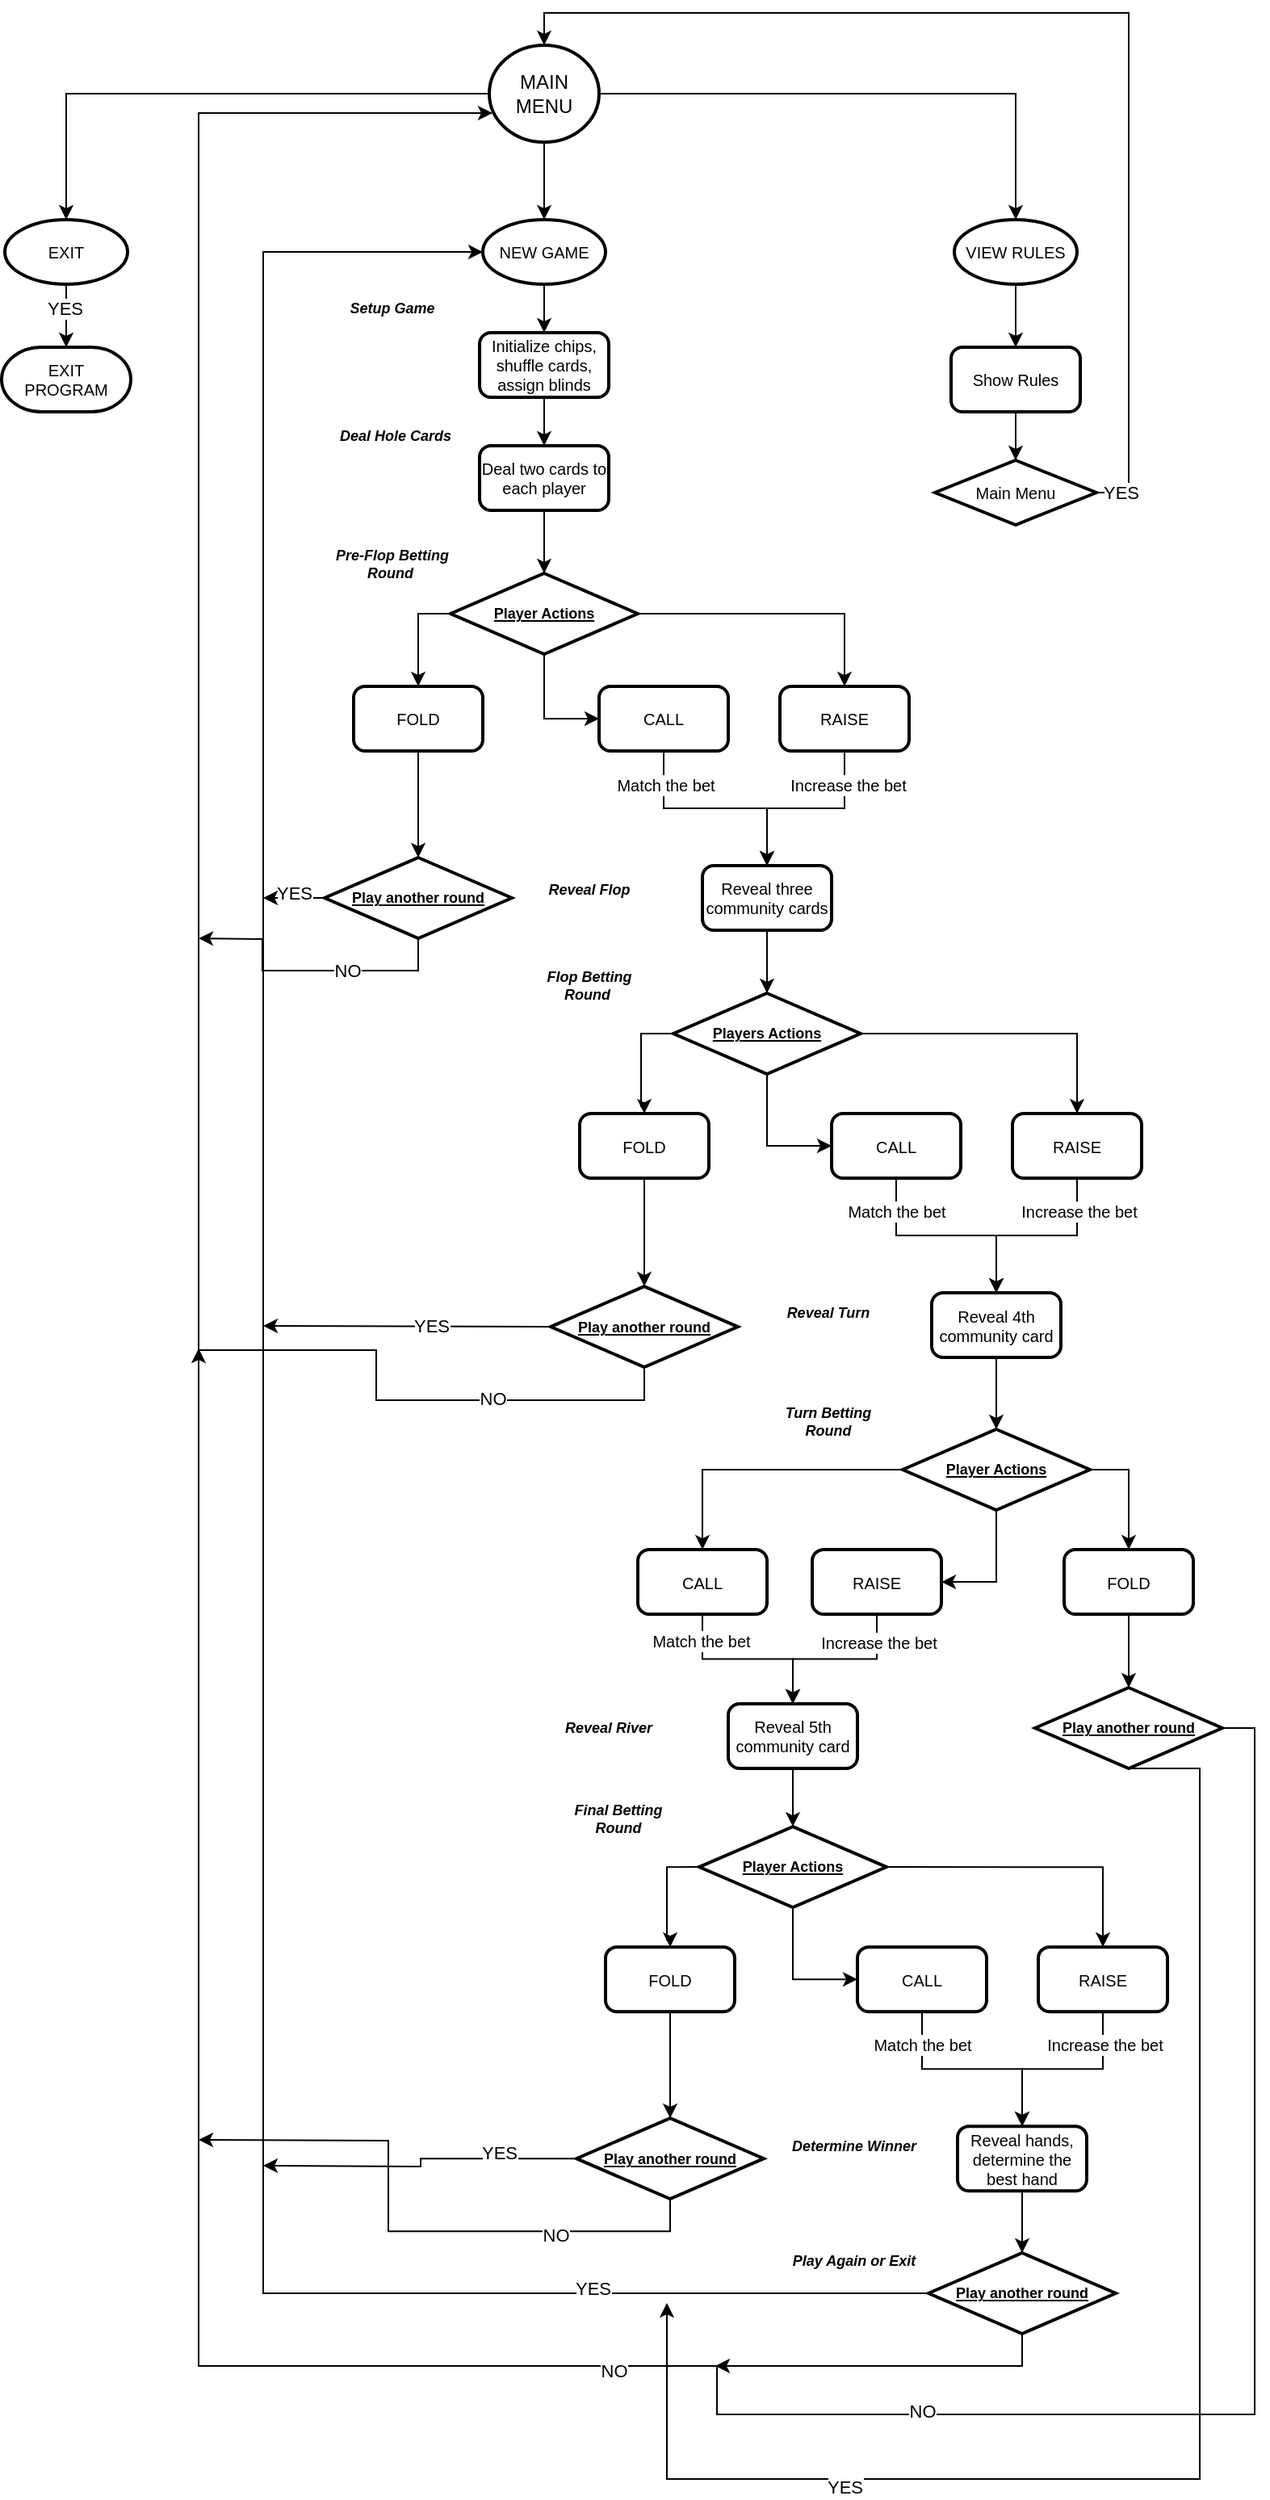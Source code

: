 <mxfile version="25.0.3">
  <diagram id="C5RBs43oDa-KdzZeNtuy" name="Page-1">
    <mxGraphModel dx="808" dy="1129" grid="1" gridSize="10" guides="1" tooltips="1" connect="1" arrows="1" fold="1" page="1" pageScale="1" pageWidth="827" pageHeight="1169" math="0" shadow="0">
      <root>
        <mxCell id="WIyWlLk6GJQsqaUBKTNV-0" />
        <mxCell id="WIyWlLk6GJQsqaUBKTNV-1" parent="WIyWlLk6GJQsqaUBKTNV-0" />
        <mxCell id="22gZ5Fdk7y25cB7nW1cR-91" style="edgeStyle=orthogonalEdgeStyle;rounded=0;orthogonalLoop=1;jettySize=auto;html=1;exitX=0.5;exitY=1;exitDx=0;exitDy=0;exitPerimeter=0;entryX=0.5;entryY=0;entryDx=0;entryDy=0;" parent="WIyWlLk6GJQsqaUBKTNV-1" source="22gZ5Fdk7y25cB7nW1cR-31" target="22gZ5Fdk7y25cB7nW1cR-37" edge="1">
          <mxGeometry relative="1" as="geometry" />
        </mxCell>
        <mxCell id="22gZ5Fdk7y25cB7nW1cR-31" value="NEW GAME" style="strokeWidth=2;html=1;shape=mxgraph.flowchart.start_1;whiteSpace=wrap;fontSize=10;" parent="WIyWlLk6GJQsqaUBKTNV-1" vertex="1">
          <mxGeometry x="376" y="161" width="76" height="40" as="geometry" />
        </mxCell>
        <mxCell id="22gZ5Fdk7y25cB7nW1cR-32" value="EXIT" style="strokeWidth=2;html=1;shape=mxgraph.flowchart.start_1;whiteSpace=wrap;fontSize=10;" parent="WIyWlLk6GJQsqaUBKTNV-1" vertex="1">
          <mxGeometry x="80" y="161" width="76" height="40" as="geometry" />
        </mxCell>
        <mxCell id="22gZ5Fdk7y25cB7nW1cR-77" style="edgeStyle=orthogonalEdgeStyle;rounded=0;orthogonalLoop=1;jettySize=auto;html=1;exitX=0.5;exitY=1;exitDx=0;exitDy=0;exitPerimeter=0;entryX=0.5;entryY=0;entryDx=0;entryDy=0;" parent="WIyWlLk6GJQsqaUBKTNV-1" source="22gZ5Fdk7y25cB7nW1cR-33" target="22gZ5Fdk7y25cB7nW1cR-35" edge="1">
          <mxGeometry relative="1" as="geometry" />
        </mxCell>
        <mxCell id="22gZ5Fdk7y25cB7nW1cR-33" value="VIEW RULES" style="strokeWidth=2;html=1;shape=mxgraph.flowchart.start_1;whiteSpace=wrap;fontSize=10;" parent="WIyWlLk6GJQsqaUBKTNV-1" vertex="1">
          <mxGeometry x="668" y="161" width="76" height="40" as="geometry" />
        </mxCell>
        <mxCell id="22gZ5Fdk7y25cB7nW1cR-34" value="EXIT&lt;div&gt;PROGRAM&lt;/div&gt;" style="strokeWidth=2;html=1;shape=mxgraph.flowchart.terminator;whiteSpace=wrap;fontSize=10;" parent="WIyWlLk6GJQsqaUBKTNV-1" vertex="1">
          <mxGeometry x="78" y="240" width="80" height="40" as="geometry" />
        </mxCell>
        <mxCell id="22gZ5Fdk7y25cB7nW1cR-35" value="Show Rules" style="rounded=1;whiteSpace=wrap;html=1;absoluteArcSize=1;arcSize=14;strokeWidth=2;fontSize=10;" parent="WIyWlLk6GJQsqaUBKTNV-1" vertex="1">
          <mxGeometry x="666" y="240" width="80" height="40" as="geometry" />
        </mxCell>
        <mxCell id="22gZ5Fdk7y25cB7nW1cR-93" style="edgeStyle=orthogonalEdgeStyle;rounded=0;orthogonalLoop=1;jettySize=auto;html=1;exitX=0.5;exitY=1;exitDx=0;exitDy=0;entryX=0.5;entryY=0;entryDx=0;entryDy=0;" parent="WIyWlLk6GJQsqaUBKTNV-1" source="22gZ5Fdk7y25cB7nW1cR-37" target="22gZ5Fdk7y25cB7nW1cR-38" edge="1">
          <mxGeometry relative="1" as="geometry">
            <Array as="points">
              <mxPoint x="414" y="290" />
              <mxPoint x="414" y="290" />
            </Array>
          </mxGeometry>
        </mxCell>
        <mxCell id="22gZ5Fdk7y25cB7nW1cR-37" value="Initialize chips, shuffle cards, assign blinds" style="rounded=1;whiteSpace=wrap;html=1;absoluteArcSize=1;arcSize=14;strokeWidth=2;fontSize=10;" parent="WIyWlLk6GJQsqaUBKTNV-1" vertex="1">
          <mxGeometry x="374" y="231" width="80" height="40" as="geometry" />
        </mxCell>
        <mxCell id="22gZ5Fdk7y25cB7nW1cR-38" value="Deal two cards to each player" style="rounded=1;whiteSpace=wrap;html=1;absoluteArcSize=1;arcSize=14;strokeWidth=2;fontSize=10;" parent="WIyWlLk6GJQsqaUBKTNV-1" vertex="1">
          <mxGeometry x="374" y="301" width="80" height="40" as="geometry" />
        </mxCell>
        <mxCell id="Y4BkROku9GjhdSuxrsmv-6" style="edgeStyle=orthogonalEdgeStyle;rounded=0;orthogonalLoop=1;jettySize=auto;html=1;exitX=0;exitY=0.5;exitDx=0;exitDy=0;exitPerimeter=0;entryX=0.5;entryY=0;entryDx=0;entryDy=0;" edge="1" parent="WIyWlLk6GJQsqaUBKTNV-1" source="22gZ5Fdk7y25cB7nW1cR-41" target="22gZ5Fdk7y25cB7nW1cR-43">
          <mxGeometry relative="1" as="geometry" />
        </mxCell>
        <mxCell id="Y4BkROku9GjhdSuxrsmv-7" style="edgeStyle=orthogonalEdgeStyle;rounded=0;orthogonalLoop=1;jettySize=auto;html=1;exitX=1;exitY=0.5;exitDx=0;exitDy=0;exitPerimeter=0;entryX=0.5;entryY=0;entryDx=0;entryDy=0;" edge="1" parent="WIyWlLk6GJQsqaUBKTNV-1" source="22gZ5Fdk7y25cB7nW1cR-41" target="22gZ5Fdk7y25cB7nW1cR-44">
          <mxGeometry relative="1" as="geometry" />
        </mxCell>
        <mxCell id="Y4BkROku9GjhdSuxrsmv-9" style="edgeStyle=orthogonalEdgeStyle;rounded=0;orthogonalLoop=1;jettySize=auto;html=1;exitX=0.5;exitY=1;exitDx=0;exitDy=0;exitPerimeter=0;entryX=0;entryY=0.5;entryDx=0;entryDy=0;" edge="1" parent="WIyWlLk6GJQsqaUBKTNV-1" source="22gZ5Fdk7y25cB7nW1cR-41" target="22gZ5Fdk7y25cB7nW1cR-45">
          <mxGeometry relative="1" as="geometry" />
        </mxCell>
        <mxCell id="22gZ5Fdk7y25cB7nW1cR-41" value="Player Actions" style="strokeWidth=2;html=1;shape=mxgraph.flowchart.decision;whiteSpace=wrap;fontSize=9;fontStyle=5" parent="WIyWlLk6GJQsqaUBKTNV-1" vertex="1">
          <mxGeometry x="356" y="380" width="116" height="50" as="geometry" />
        </mxCell>
        <mxCell id="22gZ5Fdk7y25cB7nW1cR-42" value="Main Menu" style="strokeWidth=2;html=1;shape=mxgraph.flowchart.decision;whiteSpace=wrap;fontSize=10;" parent="WIyWlLk6GJQsqaUBKTNV-1" vertex="1">
          <mxGeometry x="656" y="310" width="100" height="40" as="geometry" />
        </mxCell>
        <mxCell id="22gZ5Fdk7y25cB7nW1cR-43" value="FOLD" style="rounded=1;whiteSpace=wrap;html=1;absoluteArcSize=1;arcSize=14;strokeWidth=2;fontSize=10;" parent="WIyWlLk6GJQsqaUBKTNV-1" vertex="1">
          <mxGeometry x="296" y="450" width="80" height="40" as="geometry" />
        </mxCell>
        <mxCell id="LrwBb2kscuw4VBv3FzU8-2" style="edgeStyle=orthogonalEdgeStyle;rounded=0;orthogonalLoop=1;jettySize=auto;html=1;" parent="WIyWlLk6GJQsqaUBKTNV-1" source="22gZ5Fdk7y25cB7nW1cR-44" target="22gZ5Fdk7y25cB7nW1cR-49" edge="1">
          <mxGeometry relative="1" as="geometry" />
        </mxCell>
        <mxCell id="LrwBb2kscuw4VBv3FzU8-4" value="&lt;font style=&quot;font-size: 10px;&quot;&gt;Increase the bet&lt;/font&gt;" style="edgeLabel;html=1;align=center;verticalAlign=middle;resizable=0;points=[];" parent="LrwBb2kscuw4VBv3FzU8-2" vertex="1" connectable="0">
          <mxGeometry x="-0.04" y="1" relative="1" as="geometry">
            <mxPoint x="23" y="-16" as="offset" />
          </mxGeometry>
        </mxCell>
        <mxCell id="22gZ5Fdk7y25cB7nW1cR-44" value="RAISE" style="rounded=1;whiteSpace=wrap;html=1;absoluteArcSize=1;arcSize=14;strokeWidth=2;fontSize=10;" parent="WIyWlLk6GJQsqaUBKTNV-1" vertex="1">
          <mxGeometry x="560" y="450" width="80" height="40" as="geometry" />
        </mxCell>
        <mxCell id="LrwBb2kscuw4VBv3FzU8-0" style="edgeStyle=orthogonalEdgeStyle;rounded=0;orthogonalLoop=1;jettySize=auto;html=1;exitX=0.5;exitY=1;exitDx=0;exitDy=0;entryX=0.5;entryY=0;entryDx=0;entryDy=0;" parent="WIyWlLk6GJQsqaUBKTNV-1" source="22gZ5Fdk7y25cB7nW1cR-45" target="22gZ5Fdk7y25cB7nW1cR-49" edge="1">
          <mxGeometry relative="1" as="geometry" />
        </mxCell>
        <mxCell id="LrwBb2kscuw4VBv3FzU8-3" value="&lt;font style=&quot;font-size: 10px;&quot;&gt;Match the bet&lt;/font&gt;" style="edgeLabel;html=1;align=center;verticalAlign=middle;resizable=0;points=[];" parent="LrwBb2kscuw4VBv3FzU8-0" vertex="1" connectable="0">
          <mxGeometry x="-0.024" y="-1" relative="1" as="geometry">
            <mxPoint x="-30" y="-16" as="offset" />
          </mxGeometry>
        </mxCell>
        <mxCell id="22gZ5Fdk7y25cB7nW1cR-45" value="CALL" style="rounded=1;whiteSpace=wrap;html=1;absoluteArcSize=1;arcSize=14;strokeWidth=2;fontSize=10;" parent="WIyWlLk6GJQsqaUBKTNV-1" vertex="1">
          <mxGeometry x="448" y="450" width="80" height="40" as="geometry" />
        </mxCell>
        <mxCell id="LrwBb2kscuw4VBv3FzU8-24" style="edgeStyle=orthogonalEdgeStyle;rounded=0;orthogonalLoop=1;jettySize=auto;html=1;exitX=0.5;exitY=1;exitDx=0;exitDy=0;" parent="WIyWlLk6GJQsqaUBKTNV-1" source="22gZ5Fdk7y25cB7nW1cR-49" target="LrwBb2kscuw4VBv3FzU8-12" edge="1">
          <mxGeometry relative="1" as="geometry" />
        </mxCell>
        <mxCell id="22gZ5Fdk7y25cB7nW1cR-49" value="Reveal three community cards" style="rounded=1;whiteSpace=wrap;html=1;absoluteArcSize=1;arcSize=14;strokeWidth=2;fontSize=10;" parent="WIyWlLk6GJQsqaUBKTNV-1" vertex="1">
          <mxGeometry x="512" y="561" width="80" height="40" as="geometry" />
        </mxCell>
        <mxCell id="22gZ5Fdk7y25cB7nW1cR-75" style="edgeStyle=orthogonalEdgeStyle;rounded=0;orthogonalLoop=1;jettySize=auto;html=1;exitX=0.5;exitY=1;exitDx=0;exitDy=0;exitPerimeter=0;entryX=0.5;entryY=0;entryDx=0;entryDy=0;entryPerimeter=0;" parent="WIyWlLk6GJQsqaUBKTNV-1" source="22gZ5Fdk7y25cB7nW1cR-32" target="22gZ5Fdk7y25cB7nW1cR-34" edge="1">
          <mxGeometry relative="1" as="geometry" />
        </mxCell>
        <mxCell id="22gZ5Fdk7y25cB7nW1cR-76" value="YES" style="edgeLabel;html=1;align=center;verticalAlign=middle;resizable=0;points=[];" parent="22gZ5Fdk7y25cB7nW1cR-75" vertex="1" connectable="0">
          <mxGeometry x="-0.229" y="-1" relative="1" as="geometry">
            <mxPoint as="offset" />
          </mxGeometry>
        </mxCell>
        <mxCell id="22gZ5Fdk7y25cB7nW1cR-78" style="edgeStyle=orthogonalEdgeStyle;rounded=0;orthogonalLoop=1;jettySize=auto;html=1;exitX=0.5;exitY=1;exitDx=0;exitDy=0;entryX=0.5;entryY=0;entryDx=0;entryDy=0;entryPerimeter=0;" parent="WIyWlLk6GJQsqaUBKTNV-1" source="22gZ5Fdk7y25cB7nW1cR-35" target="22gZ5Fdk7y25cB7nW1cR-42" edge="1">
          <mxGeometry relative="1" as="geometry" />
        </mxCell>
        <mxCell id="22gZ5Fdk7y25cB7nW1cR-80" value="MAIN&lt;div&gt;MENU&lt;/div&gt;" style="strokeWidth=2;html=1;shape=mxgraph.flowchart.start_2;whiteSpace=wrap;" parent="WIyWlLk6GJQsqaUBKTNV-1" vertex="1">
          <mxGeometry x="380" y="53" width="68" height="60" as="geometry" />
        </mxCell>
        <mxCell id="22gZ5Fdk7y25cB7nW1cR-82" style="edgeStyle=orthogonalEdgeStyle;rounded=0;orthogonalLoop=1;jettySize=auto;html=1;exitX=0;exitY=0.5;exitDx=0;exitDy=0;exitPerimeter=0;entryX=0.5;entryY=0;entryDx=0;entryDy=0;entryPerimeter=0;" parent="WIyWlLk6GJQsqaUBKTNV-1" source="22gZ5Fdk7y25cB7nW1cR-80" target="22gZ5Fdk7y25cB7nW1cR-32" edge="1">
          <mxGeometry relative="1" as="geometry" />
        </mxCell>
        <mxCell id="22gZ5Fdk7y25cB7nW1cR-83" style="edgeStyle=orthogonalEdgeStyle;rounded=0;orthogonalLoop=1;jettySize=auto;html=1;exitX=0.5;exitY=1;exitDx=0;exitDy=0;exitPerimeter=0;entryX=0.5;entryY=0;entryDx=0;entryDy=0;entryPerimeter=0;" parent="WIyWlLk6GJQsqaUBKTNV-1" source="22gZ5Fdk7y25cB7nW1cR-80" target="22gZ5Fdk7y25cB7nW1cR-31" edge="1">
          <mxGeometry relative="1" as="geometry" />
        </mxCell>
        <mxCell id="22gZ5Fdk7y25cB7nW1cR-84" style="edgeStyle=orthogonalEdgeStyle;rounded=0;orthogonalLoop=1;jettySize=auto;html=1;exitX=1;exitY=0.5;exitDx=0;exitDy=0;exitPerimeter=0;entryX=0.5;entryY=0;entryDx=0;entryDy=0;entryPerimeter=0;" parent="WIyWlLk6GJQsqaUBKTNV-1" source="22gZ5Fdk7y25cB7nW1cR-80" target="22gZ5Fdk7y25cB7nW1cR-33" edge="1">
          <mxGeometry relative="1" as="geometry" />
        </mxCell>
        <mxCell id="22gZ5Fdk7y25cB7nW1cR-88" style="edgeStyle=orthogonalEdgeStyle;rounded=0;orthogonalLoop=1;jettySize=auto;html=1;exitX=1;exitY=0.5;exitDx=0;exitDy=0;exitPerimeter=0;entryX=0.5;entryY=0;entryDx=0;entryDy=0;entryPerimeter=0;" parent="WIyWlLk6GJQsqaUBKTNV-1" source="22gZ5Fdk7y25cB7nW1cR-42" target="22gZ5Fdk7y25cB7nW1cR-80" edge="1">
          <mxGeometry relative="1" as="geometry" />
        </mxCell>
        <mxCell id="22gZ5Fdk7y25cB7nW1cR-89" value="YES" style="edgeLabel;html=1;align=center;verticalAlign=middle;resizable=0;points=[];" parent="22gZ5Fdk7y25cB7nW1cR-88" vertex="1" connectable="0">
          <mxGeometry x="-0.957" relative="1" as="geometry">
            <mxPoint as="offset" />
          </mxGeometry>
        </mxCell>
        <mxCell id="22gZ5Fdk7y25cB7nW1cR-92" value="Setup Game" style="text;html=1;align=center;verticalAlign=middle;whiteSpace=wrap;rounded=0;fontSize=9;fontStyle=3" parent="WIyWlLk6GJQsqaUBKTNV-1" vertex="1">
          <mxGeometry x="280" y="201" width="80" height="30" as="geometry" />
        </mxCell>
        <mxCell id="22gZ5Fdk7y25cB7nW1cR-94" value="Deal Hole Cards" style="text;html=1;align=center;verticalAlign=middle;whiteSpace=wrap;rounded=0;fontSize=9;fontStyle=3" parent="WIyWlLk6GJQsqaUBKTNV-1" vertex="1">
          <mxGeometry x="282" y="280" width="80" height="30" as="geometry" />
        </mxCell>
        <mxCell id="22gZ5Fdk7y25cB7nW1cR-95" style="edgeStyle=orthogonalEdgeStyle;rounded=0;orthogonalLoop=1;jettySize=auto;html=1;exitX=0.5;exitY=1;exitDx=0;exitDy=0;entryX=0.5;entryY=0;entryDx=0;entryDy=0;entryPerimeter=0;" parent="WIyWlLk6GJQsqaUBKTNV-1" source="22gZ5Fdk7y25cB7nW1cR-38" target="22gZ5Fdk7y25cB7nW1cR-41" edge="1">
          <mxGeometry relative="1" as="geometry" />
        </mxCell>
        <mxCell id="LrwBb2kscuw4VBv3FzU8-6" value="Reveal Flop" style="text;html=1;align=center;verticalAlign=middle;whiteSpace=wrap;rounded=0;fontSize=9;fontStyle=3" parent="WIyWlLk6GJQsqaUBKTNV-1" vertex="1">
          <mxGeometry x="402" y="561" width="80" height="30" as="geometry" />
        </mxCell>
        <mxCell id="Y4BkROku9GjhdSuxrsmv-10" style="edgeStyle=orthogonalEdgeStyle;rounded=0;orthogonalLoop=1;jettySize=auto;html=1;exitX=0;exitY=0.5;exitDx=0;exitDy=0;exitPerimeter=0;entryX=0.5;entryY=0;entryDx=0;entryDy=0;" edge="1" parent="WIyWlLk6GJQsqaUBKTNV-1" source="LrwBb2kscuw4VBv3FzU8-12" target="LrwBb2kscuw4VBv3FzU8-13">
          <mxGeometry relative="1" as="geometry" />
        </mxCell>
        <mxCell id="Y4BkROku9GjhdSuxrsmv-12" style="edgeStyle=orthogonalEdgeStyle;rounded=0;orthogonalLoop=1;jettySize=auto;html=1;exitX=1;exitY=0.5;exitDx=0;exitDy=0;exitPerimeter=0;entryX=0.5;entryY=0;entryDx=0;entryDy=0;" edge="1" parent="WIyWlLk6GJQsqaUBKTNV-1" source="LrwBb2kscuw4VBv3FzU8-12" target="LrwBb2kscuw4VBv3FzU8-16">
          <mxGeometry relative="1" as="geometry" />
        </mxCell>
        <mxCell id="Y4BkROku9GjhdSuxrsmv-13" style="edgeStyle=orthogonalEdgeStyle;rounded=0;orthogonalLoop=1;jettySize=auto;html=1;exitX=0.5;exitY=1;exitDx=0;exitDy=0;exitPerimeter=0;entryX=0;entryY=0.5;entryDx=0;entryDy=0;" edge="1" parent="WIyWlLk6GJQsqaUBKTNV-1" source="LrwBb2kscuw4VBv3FzU8-12" target="LrwBb2kscuw4VBv3FzU8-19">
          <mxGeometry relative="1" as="geometry" />
        </mxCell>
        <mxCell id="LrwBb2kscuw4VBv3FzU8-12" value="Players Actions" style="strokeWidth=2;html=1;shape=mxgraph.flowchart.decision;whiteSpace=wrap;fontSize=9;fontStyle=5" parent="WIyWlLk6GJQsqaUBKTNV-1" vertex="1">
          <mxGeometry x="494" y="640" width="116" height="50" as="geometry" />
        </mxCell>
        <mxCell id="LrwBb2kscuw4VBv3FzU8-13" value="FOLD" style="rounded=1;whiteSpace=wrap;html=1;absoluteArcSize=1;arcSize=14;strokeWidth=2;fontSize=10;" parent="WIyWlLk6GJQsqaUBKTNV-1" vertex="1">
          <mxGeometry x="436" y="714.52" width="80" height="40" as="geometry" />
        </mxCell>
        <mxCell id="LrwBb2kscuw4VBv3FzU8-14" style="edgeStyle=orthogonalEdgeStyle;rounded=0;orthogonalLoop=1;jettySize=auto;html=1;" parent="WIyWlLk6GJQsqaUBKTNV-1" source="LrwBb2kscuw4VBv3FzU8-16" target="LrwBb2kscuw4VBv3FzU8-20" edge="1">
          <mxGeometry relative="1" as="geometry" />
        </mxCell>
        <mxCell id="LrwBb2kscuw4VBv3FzU8-15" value="&lt;font style=&quot;font-size: 10px;&quot;&gt;Increase the bet&lt;/font&gt;" style="edgeLabel;html=1;align=center;verticalAlign=middle;resizable=0;points=[];" parent="LrwBb2kscuw4VBv3FzU8-14" vertex="1" connectable="0">
          <mxGeometry x="-0.04" y="1" relative="1" as="geometry">
            <mxPoint x="23" y="-16" as="offset" />
          </mxGeometry>
        </mxCell>
        <mxCell id="LrwBb2kscuw4VBv3FzU8-16" value="RAISE" style="rounded=1;whiteSpace=wrap;html=1;absoluteArcSize=1;arcSize=14;strokeWidth=2;fontSize=10;" parent="WIyWlLk6GJQsqaUBKTNV-1" vertex="1">
          <mxGeometry x="704" y="714.52" width="80" height="40" as="geometry" />
        </mxCell>
        <mxCell id="LrwBb2kscuw4VBv3FzU8-17" style="edgeStyle=orthogonalEdgeStyle;rounded=0;orthogonalLoop=1;jettySize=auto;html=1;exitX=0.5;exitY=1;exitDx=0;exitDy=0;entryX=0.5;entryY=0;entryDx=0;entryDy=0;" parent="WIyWlLk6GJQsqaUBKTNV-1" source="LrwBb2kscuw4VBv3FzU8-19" target="LrwBb2kscuw4VBv3FzU8-20" edge="1">
          <mxGeometry relative="1" as="geometry" />
        </mxCell>
        <mxCell id="LrwBb2kscuw4VBv3FzU8-18" value="&lt;font style=&quot;font-size: 10px;&quot;&gt;Match the bet&lt;/font&gt;" style="edgeLabel;html=1;align=center;verticalAlign=middle;resizable=0;points=[];" parent="LrwBb2kscuw4VBv3FzU8-17" vertex="1" connectable="0">
          <mxGeometry x="-0.024" y="-1" relative="1" as="geometry">
            <mxPoint x="-30" y="-16" as="offset" />
          </mxGeometry>
        </mxCell>
        <mxCell id="LrwBb2kscuw4VBv3FzU8-19" value="CALL" style="rounded=1;whiteSpace=wrap;html=1;absoluteArcSize=1;arcSize=14;strokeWidth=2;fontSize=10;" parent="WIyWlLk6GJQsqaUBKTNV-1" vertex="1">
          <mxGeometry x="592" y="714.52" width="80" height="40" as="geometry" />
        </mxCell>
        <mxCell id="LrwBb2kscuw4VBv3FzU8-20" value="Reveal 4th community card" style="rounded=1;whiteSpace=wrap;html=1;absoluteArcSize=1;arcSize=14;strokeWidth=2;fontSize=10;" parent="WIyWlLk6GJQsqaUBKTNV-1" vertex="1">
          <mxGeometry x="654" y="825.52" width="80" height="40" as="geometry" />
        </mxCell>
        <mxCell id="LrwBb2kscuw4VBv3FzU8-25" value="Reveal Turn" style="text;html=1;align=center;verticalAlign=middle;whiteSpace=wrap;rounded=0;fontSize=9;fontStyle=3" parent="WIyWlLk6GJQsqaUBKTNV-1" vertex="1">
          <mxGeometry x="550" y="822.52" width="80" height="30" as="geometry" />
        </mxCell>
        <mxCell id="LrwBb2kscuw4VBv3FzU8-29" value="Pre-Flop Betting Round&amp;nbsp;" style="text;html=1;align=center;verticalAlign=middle;whiteSpace=wrap;rounded=0;fontSize=9;fontStyle=3" parent="WIyWlLk6GJQsqaUBKTNV-1" vertex="1">
          <mxGeometry x="280" y="359" width="80" height="30" as="geometry" />
        </mxCell>
        <mxCell id="LrwBb2kscuw4VBv3FzU8-30" value="Flop Betting Round&amp;nbsp;" style="text;html=1;align=center;verticalAlign=middle;whiteSpace=wrap;rounded=0;fontSize=9;fontStyle=3" parent="WIyWlLk6GJQsqaUBKTNV-1" vertex="1">
          <mxGeometry x="402" y="620" width="80" height="30" as="geometry" />
        </mxCell>
        <mxCell id="Y4BkROku9GjhdSuxrsmv-14" style="edgeStyle=orthogonalEdgeStyle;rounded=0;orthogonalLoop=1;jettySize=auto;html=1;exitX=0;exitY=0.5;exitDx=0;exitDy=0;exitPerimeter=0;entryX=0.5;entryY=0;entryDx=0;entryDy=0;" edge="1" parent="WIyWlLk6GJQsqaUBKTNV-1" source="LrwBb2kscuw4VBv3FzU8-35" target="LrwBb2kscuw4VBv3FzU8-50">
          <mxGeometry relative="1" as="geometry" />
        </mxCell>
        <mxCell id="Y4BkROku9GjhdSuxrsmv-15" style="edgeStyle=orthogonalEdgeStyle;rounded=0;orthogonalLoop=1;jettySize=auto;html=1;exitX=0.5;exitY=1;exitDx=0;exitDy=0;exitPerimeter=0;entryX=1;entryY=0.5;entryDx=0;entryDy=0;" edge="1" parent="WIyWlLk6GJQsqaUBKTNV-1" source="LrwBb2kscuw4VBv3FzU8-35" target="LrwBb2kscuw4VBv3FzU8-36">
          <mxGeometry relative="1" as="geometry" />
        </mxCell>
        <mxCell id="Y4BkROku9GjhdSuxrsmv-16" style="edgeStyle=orthogonalEdgeStyle;rounded=0;orthogonalLoop=1;jettySize=auto;html=1;exitX=1;exitY=0.5;exitDx=0;exitDy=0;exitPerimeter=0;entryX=0.5;entryY=0;entryDx=0;entryDy=0;" edge="1" parent="WIyWlLk6GJQsqaUBKTNV-1" source="LrwBb2kscuw4VBv3FzU8-35" target="LrwBb2kscuw4VBv3FzU8-42">
          <mxGeometry relative="1" as="geometry" />
        </mxCell>
        <mxCell id="LrwBb2kscuw4VBv3FzU8-35" value="Player Actions" style="strokeWidth=2;html=1;shape=mxgraph.flowchart.decision;whiteSpace=wrap;fontSize=9;fontStyle=5" parent="WIyWlLk6GJQsqaUBKTNV-1" vertex="1">
          <mxGeometry x="636" y="910" width="116" height="50" as="geometry" />
        </mxCell>
        <mxCell id="LrwBb2kscuw4VBv3FzU8-54" style="edgeStyle=orthogonalEdgeStyle;rounded=0;orthogonalLoop=1;jettySize=auto;html=1;exitX=0.5;exitY=1;exitDx=0;exitDy=0;entryX=0.5;entryY=0;entryDx=0;entryDy=0;" parent="WIyWlLk6GJQsqaUBKTNV-1" source="LrwBb2kscuw4VBv3FzU8-36" target="LrwBb2kscuw4VBv3FzU8-51" edge="1">
          <mxGeometry relative="1" as="geometry" />
        </mxCell>
        <mxCell id="LrwBb2kscuw4VBv3FzU8-56" value="&lt;span style=&quot;font-size: 10px;&quot;&gt;Increase the bet&lt;/span&gt;" style="edgeLabel;html=1;align=center;verticalAlign=middle;resizable=0;points=[];" parent="LrwBb2kscuw4VBv3FzU8-54" vertex="1" connectable="0">
          <mxGeometry x="-0.677" y="1" relative="1" as="geometry">
            <mxPoint as="offset" />
          </mxGeometry>
        </mxCell>
        <mxCell id="LrwBb2kscuw4VBv3FzU8-36" value="RAISE" style="rounded=1;whiteSpace=wrap;html=1;absoluteArcSize=1;arcSize=14;strokeWidth=2;fontSize=10;" parent="WIyWlLk6GJQsqaUBKTNV-1" vertex="1">
          <mxGeometry x="580" y="984.52" width="80" height="40" as="geometry" />
        </mxCell>
        <mxCell id="LrwBb2kscuw4VBv3FzU8-42" value="FOLD" style="rounded=1;whiteSpace=wrap;html=1;absoluteArcSize=1;arcSize=14;strokeWidth=2;fontSize=10;" parent="WIyWlLk6GJQsqaUBKTNV-1" vertex="1">
          <mxGeometry x="736" y="984.52" width="80" height="40" as="geometry" />
        </mxCell>
        <mxCell id="LrwBb2kscuw4VBv3FzU8-45" value="Reveal River" style="text;html=1;align=center;verticalAlign=middle;whiteSpace=wrap;rounded=0;fontSize=9;fontStyle=3" parent="WIyWlLk6GJQsqaUBKTNV-1" vertex="1">
          <mxGeometry x="414" y="1080" width="80" height="30" as="geometry" />
        </mxCell>
        <mxCell id="LrwBb2kscuw4VBv3FzU8-46" style="edgeStyle=orthogonalEdgeStyle;rounded=0;orthogonalLoop=1;jettySize=auto;html=1;exitX=0.5;exitY=1;exitDx=0;exitDy=0;entryX=0.5;entryY=0;entryDx=0;entryDy=0;entryPerimeter=0;" parent="WIyWlLk6GJQsqaUBKTNV-1" source="LrwBb2kscuw4VBv3FzU8-20" target="LrwBb2kscuw4VBv3FzU8-35" edge="1">
          <mxGeometry relative="1" as="geometry" />
        </mxCell>
        <mxCell id="LrwBb2kscuw4VBv3FzU8-52" style="edgeStyle=orthogonalEdgeStyle;rounded=0;orthogonalLoop=1;jettySize=auto;html=1;entryX=0.5;entryY=0;entryDx=0;entryDy=0;" parent="WIyWlLk6GJQsqaUBKTNV-1" source="LrwBb2kscuw4VBv3FzU8-50" target="LrwBb2kscuw4VBv3FzU8-51" edge="1">
          <mxGeometry relative="1" as="geometry" />
        </mxCell>
        <mxCell id="LrwBb2kscuw4VBv3FzU8-55" value="&lt;span style=&quot;font-size: 10px;&quot;&gt;Match the bet&lt;/span&gt;" style="edgeLabel;html=1;align=center;verticalAlign=middle;resizable=0;points=[];" parent="LrwBb2kscuw4VBv3FzU8-52" vertex="1" connectable="0">
          <mxGeometry x="-0.717" y="-1" relative="1" as="geometry">
            <mxPoint as="offset" />
          </mxGeometry>
        </mxCell>
        <mxCell id="LrwBb2kscuw4VBv3FzU8-50" value="CALL" style="rounded=1;whiteSpace=wrap;html=1;absoluteArcSize=1;arcSize=14;strokeWidth=2;fontSize=10;" parent="WIyWlLk6GJQsqaUBKTNV-1" vertex="1">
          <mxGeometry x="472" y="984.52" width="80" height="40" as="geometry" />
        </mxCell>
        <mxCell id="LrwBb2kscuw4VBv3FzU8-51" value="Reveal 5th community card" style="rounded=1;whiteSpace=wrap;html=1;absoluteArcSize=1;arcSize=14;strokeWidth=2;fontSize=10;" parent="WIyWlLk6GJQsqaUBKTNV-1" vertex="1">
          <mxGeometry x="528" y="1080" width="80" height="40" as="geometry" />
        </mxCell>
        <mxCell id="LrwBb2kscuw4VBv3FzU8-59" value="Turn Betting Round" style="text;html=1;align=center;verticalAlign=middle;whiteSpace=wrap;rounded=0;fontSize=9;fontStyle=3" parent="WIyWlLk6GJQsqaUBKTNV-1" vertex="1">
          <mxGeometry x="550" y="890" width="80" height="30" as="geometry" />
        </mxCell>
        <mxCell id="Y4BkROku9GjhdSuxrsmv-17" style="edgeStyle=orthogonalEdgeStyle;rounded=0;orthogonalLoop=1;jettySize=auto;html=1;exitX=0;exitY=0.5;exitDx=0;exitDy=0;exitPerimeter=0;entryX=0.5;entryY=0;entryDx=0;entryDy=0;" edge="1" parent="WIyWlLk6GJQsqaUBKTNV-1" source="LrwBb2kscuw4VBv3FzU8-65" target="LrwBb2kscuw4VBv3FzU8-66">
          <mxGeometry relative="1" as="geometry" />
        </mxCell>
        <mxCell id="Y4BkROku9GjhdSuxrsmv-18" style="edgeStyle=orthogonalEdgeStyle;rounded=0;orthogonalLoop=1;jettySize=auto;html=1;exitX=0.5;exitY=1;exitDx=0;exitDy=0;exitPerimeter=0;entryX=0;entryY=0.5;entryDx=0;entryDy=0;" edge="1" parent="WIyWlLk6GJQsqaUBKTNV-1" source="LrwBb2kscuw4VBv3FzU8-65" target="LrwBb2kscuw4VBv3FzU8-72">
          <mxGeometry relative="1" as="geometry" />
        </mxCell>
        <mxCell id="Y4BkROku9GjhdSuxrsmv-19" style="edgeStyle=orthogonalEdgeStyle;rounded=0;orthogonalLoop=1;jettySize=auto;html=1;exitX=1;exitY=0.5;exitDx=0;exitDy=0;exitPerimeter=0;entryX=0.5;entryY=0;entryDx=0;entryDy=0;" edge="1" parent="WIyWlLk6GJQsqaUBKTNV-1" source="LrwBb2kscuw4VBv3FzU8-65" target="LrwBb2kscuw4VBv3FzU8-69">
          <mxGeometry relative="1" as="geometry" />
        </mxCell>
        <mxCell id="LrwBb2kscuw4VBv3FzU8-65" value="Player Actions" style="strokeWidth=2;html=1;shape=mxgraph.flowchart.decision;whiteSpace=wrap;fontSize=9;fontStyle=5" parent="WIyWlLk6GJQsqaUBKTNV-1" vertex="1">
          <mxGeometry x="510" y="1156.06" width="116" height="50" as="geometry" />
        </mxCell>
        <mxCell id="LrwBb2kscuw4VBv3FzU8-66" value="FOLD" style="rounded=1;whiteSpace=wrap;html=1;absoluteArcSize=1;arcSize=14;strokeWidth=2;fontSize=10;" parent="WIyWlLk6GJQsqaUBKTNV-1" vertex="1">
          <mxGeometry x="452" y="1230.58" width="80" height="40" as="geometry" />
        </mxCell>
        <mxCell id="LrwBb2kscuw4VBv3FzU8-67" style="edgeStyle=orthogonalEdgeStyle;rounded=0;orthogonalLoop=1;jettySize=auto;html=1;" parent="WIyWlLk6GJQsqaUBKTNV-1" source="LrwBb2kscuw4VBv3FzU8-69" target="LrwBb2kscuw4VBv3FzU8-73" edge="1">
          <mxGeometry relative="1" as="geometry" />
        </mxCell>
        <mxCell id="LrwBb2kscuw4VBv3FzU8-68" value="&lt;font style=&quot;font-size: 10px;&quot;&gt;Increase the bet&lt;/font&gt;" style="edgeLabel;html=1;align=center;verticalAlign=middle;resizable=0;points=[];" parent="LrwBb2kscuw4VBv3FzU8-67" vertex="1" connectable="0">
          <mxGeometry x="-0.04" y="1" relative="1" as="geometry">
            <mxPoint x="23" y="-16" as="offset" />
          </mxGeometry>
        </mxCell>
        <mxCell id="LrwBb2kscuw4VBv3FzU8-69" value="RAISE" style="rounded=1;whiteSpace=wrap;html=1;absoluteArcSize=1;arcSize=14;strokeWidth=2;fontSize=10;" parent="WIyWlLk6GJQsqaUBKTNV-1" vertex="1">
          <mxGeometry x="720" y="1230.58" width="80" height="40" as="geometry" />
        </mxCell>
        <mxCell id="LrwBb2kscuw4VBv3FzU8-70" style="edgeStyle=orthogonalEdgeStyle;rounded=0;orthogonalLoop=1;jettySize=auto;html=1;exitX=0.5;exitY=1;exitDx=0;exitDy=0;entryX=0.5;entryY=0;entryDx=0;entryDy=0;" parent="WIyWlLk6GJQsqaUBKTNV-1" source="LrwBb2kscuw4VBv3FzU8-72" target="LrwBb2kscuw4VBv3FzU8-73" edge="1">
          <mxGeometry relative="1" as="geometry" />
        </mxCell>
        <mxCell id="LrwBb2kscuw4VBv3FzU8-71" value="&lt;font style=&quot;font-size: 10px;&quot;&gt;Match the bet&lt;/font&gt;" style="edgeLabel;html=1;align=center;verticalAlign=middle;resizable=0;points=[];" parent="LrwBb2kscuw4VBv3FzU8-70" vertex="1" connectable="0">
          <mxGeometry x="-0.024" y="-1" relative="1" as="geometry">
            <mxPoint x="-30" y="-16" as="offset" />
          </mxGeometry>
        </mxCell>
        <mxCell id="LrwBb2kscuw4VBv3FzU8-72" value="CALL" style="rounded=1;whiteSpace=wrap;html=1;absoluteArcSize=1;arcSize=14;strokeWidth=2;fontSize=10;" parent="WIyWlLk6GJQsqaUBKTNV-1" vertex="1">
          <mxGeometry x="608" y="1230.58" width="80" height="40" as="geometry" />
        </mxCell>
        <mxCell id="LrwBb2kscuw4VBv3FzU8-73" value="Reveal hands, determine the best hand" style="rounded=1;whiteSpace=wrap;html=1;absoluteArcSize=1;arcSize=14;strokeWidth=2;fontSize=10;" parent="WIyWlLk6GJQsqaUBKTNV-1" vertex="1">
          <mxGeometry x="670" y="1341.58" width="80" height="40" as="geometry" />
        </mxCell>
        <mxCell id="LrwBb2kscuw4VBv3FzU8-74" value="Determine Winner" style="text;html=1;align=center;verticalAlign=middle;whiteSpace=wrap;rounded=0;fontSize=9;fontStyle=3" parent="WIyWlLk6GJQsqaUBKTNV-1" vertex="1">
          <mxGeometry x="566" y="1338.58" width="80" height="30" as="geometry" />
        </mxCell>
        <mxCell id="LrwBb2kscuw4VBv3FzU8-75" value="Final Betting Round" style="text;html=1;align=center;verticalAlign=middle;whiteSpace=wrap;rounded=0;fontSize=9;fontStyle=3" parent="WIyWlLk6GJQsqaUBKTNV-1" vertex="1">
          <mxGeometry x="420" y="1136.06" width="80" height="30" as="geometry" />
        </mxCell>
        <mxCell id="LrwBb2kscuw4VBv3FzU8-76" style="edgeStyle=orthogonalEdgeStyle;rounded=0;orthogonalLoop=1;jettySize=auto;html=1;entryX=0.5;entryY=0;entryDx=0;entryDy=0;entryPerimeter=0;" parent="WIyWlLk6GJQsqaUBKTNV-1" source="LrwBb2kscuw4VBv3FzU8-51" target="LrwBb2kscuw4VBv3FzU8-65" edge="1">
          <mxGeometry relative="1" as="geometry" />
        </mxCell>
        <mxCell id="LrwBb2kscuw4VBv3FzU8-77" value="Play another round" style="strokeWidth=2;html=1;shape=mxgraph.flowchart.decision;whiteSpace=wrap;fontSize=9;fontStyle=5" parent="WIyWlLk6GJQsqaUBKTNV-1" vertex="1">
          <mxGeometry x="652" y="1420" width="116" height="50" as="geometry" />
        </mxCell>
        <mxCell id="LrwBb2kscuw4VBv3FzU8-78" style="edgeStyle=orthogonalEdgeStyle;rounded=0;orthogonalLoop=1;jettySize=auto;html=1;exitX=0.5;exitY=1;exitDx=0;exitDy=0;entryX=0.5;entryY=0;entryDx=0;entryDy=0;entryPerimeter=0;" parent="WIyWlLk6GJQsqaUBKTNV-1" source="LrwBb2kscuw4VBv3FzU8-73" target="LrwBb2kscuw4VBv3FzU8-77" edge="1">
          <mxGeometry relative="1" as="geometry" />
        </mxCell>
        <mxCell id="LrwBb2kscuw4VBv3FzU8-79" value="Play Again or Exit" style="text;html=1;align=center;verticalAlign=middle;whiteSpace=wrap;rounded=0;fontSize=9;fontStyle=3" parent="WIyWlLk6GJQsqaUBKTNV-1" vertex="1">
          <mxGeometry x="566" y="1410" width="80" height="30" as="geometry" />
        </mxCell>
        <mxCell id="LrwBb2kscuw4VBv3FzU8-80" style="edgeStyle=orthogonalEdgeStyle;rounded=0;orthogonalLoop=1;jettySize=auto;html=1;exitX=0;exitY=0.5;exitDx=0;exitDy=0;exitPerimeter=0;entryX=0;entryY=0.5;entryDx=0;entryDy=0;entryPerimeter=0;" parent="WIyWlLk6GJQsqaUBKTNV-1" source="LrwBb2kscuw4VBv3FzU8-77" target="22gZ5Fdk7y25cB7nW1cR-31" edge="1">
          <mxGeometry relative="1" as="geometry">
            <Array as="points">
              <mxPoint x="240" y="1445" />
              <mxPoint x="240" y="181" />
            </Array>
          </mxGeometry>
        </mxCell>
        <mxCell id="LrwBb2kscuw4VBv3FzU8-81" value="YES" style="edgeLabel;html=1;align=center;verticalAlign=middle;resizable=0;points=[];" parent="LrwBb2kscuw4VBv3FzU8-80" vertex="1" connectable="0">
          <mxGeometry x="-0.77" y="-3" relative="1" as="geometry">
            <mxPoint as="offset" />
          </mxGeometry>
        </mxCell>
        <mxCell id="Y4BkROku9GjhdSuxrsmv-23" style="edgeStyle=orthogonalEdgeStyle;rounded=0;orthogonalLoop=1;jettySize=auto;html=1;exitX=0;exitY=0.5;exitDx=0;exitDy=0;exitPerimeter=0;" edge="1" parent="WIyWlLk6GJQsqaUBKTNV-1" source="Y4BkROku9GjhdSuxrsmv-20">
          <mxGeometry relative="1" as="geometry">
            <mxPoint x="240" y="1366" as="targetPoint" />
          </mxGeometry>
        </mxCell>
        <mxCell id="Y4BkROku9GjhdSuxrsmv-26" value="YES" style="edgeLabel;html=1;align=center;verticalAlign=middle;resizable=0;points=[];" vertex="1" connectable="0" parent="Y4BkROku9GjhdSuxrsmv-23">
          <mxGeometry x="-0.517" y="-4" relative="1" as="geometry">
            <mxPoint as="offset" />
          </mxGeometry>
        </mxCell>
        <mxCell id="Y4BkROku9GjhdSuxrsmv-24" style="edgeStyle=orthogonalEdgeStyle;rounded=0;orthogonalLoop=1;jettySize=auto;html=1;exitX=0.5;exitY=1;exitDx=0;exitDy=0;exitPerimeter=0;" edge="1" parent="WIyWlLk6GJQsqaUBKTNV-1" source="Y4BkROku9GjhdSuxrsmv-20">
          <mxGeometry relative="1" as="geometry">
            <mxPoint x="200" y="1350" as="targetPoint" />
          </mxGeometry>
        </mxCell>
        <mxCell id="Y4BkROku9GjhdSuxrsmv-25" value="NO" style="edgeLabel;html=1;align=center;verticalAlign=middle;resizable=0;points=[];" vertex="1" connectable="0" parent="Y4BkROku9GjhdSuxrsmv-24">
          <mxGeometry x="-0.505" y="2" relative="1" as="geometry">
            <mxPoint as="offset" />
          </mxGeometry>
        </mxCell>
        <mxCell id="Y4BkROku9GjhdSuxrsmv-20" value="Play another round" style="strokeWidth=2;html=1;shape=mxgraph.flowchart.decision;whiteSpace=wrap;fontSize=9;fontStyle=5" vertex="1" parent="WIyWlLk6GJQsqaUBKTNV-1">
          <mxGeometry x="434" y="1336.58" width="116" height="50" as="geometry" />
        </mxCell>
        <mxCell id="Y4BkROku9GjhdSuxrsmv-22" style="edgeStyle=orthogonalEdgeStyle;rounded=0;orthogonalLoop=1;jettySize=auto;html=1;exitX=0.5;exitY=1;exitDx=0;exitDy=0;entryX=0.5;entryY=0;entryDx=0;entryDy=0;entryPerimeter=0;" edge="1" parent="WIyWlLk6GJQsqaUBKTNV-1" source="LrwBb2kscuw4VBv3FzU8-66" target="Y4BkROku9GjhdSuxrsmv-20">
          <mxGeometry relative="1" as="geometry" />
        </mxCell>
        <mxCell id="Y4BkROku9GjhdSuxrsmv-29" style="edgeStyle=orthogonalEdgeStyle;rounded=0;orthogonalLoop=1;jettySize=auto;html=1;exitX=0.5;exitY=1;exitDx=0;exitDy=0;exitPerimeter=0;entryX=0.029;entryY=0.7;entryDx=0;entryDy=0;entryPerimeter=0;" edge="1" parent="WIyWlLk6GJQsqaUBKTNV-1" source="LrwBb2kscuw4VBv3FzU8-77" target="22gZ5Fdk7y25cB7nW1cR-80">
          <mxGeometry relative="1" as="geometry">
            <Array as="points">
              <mxPoint x="710" y="1490" />
              <mxPoint x="200" y="1490" />
              <mxPoint x="200" y="95" />
            </Array>
          </mxGeometry>
        </mxCell>
        <mxCell id="Y4BkROku9GjhdSuxrsmv-30" value="NO" style="edgeLabel;html=1;align=center;verticalAlign=middle;resizable=0;points=[];" vertex="1" connectable="0" parent="Y4BkROku9GjhdSuxrsmv-29">
          <mxGeometry x="-0.741" y="3" relative="1" as="geometry">
            <mxPoint as="offset" />
          </mxGeometry>
        </mxCell>
        <mxCell id="Y4BkROku9GjhdSuxrsmv-34" style="edgeStyle=orthogonalEdgeStyle;rounded=0;orthogonalLoop=1;jettySize=auto;html=1;exitX=1;exitY=0.5;exitDx=0;exitDy=0;exitPerimeter=0;" edge="1" parent="WIyWlLk6GJQsqaUBKTNV-1" source="Y4BkROku9GjhdSuxrsmv-31">
          <mxGeometry relative="1" as="geometry">
            <mxPoint x="520" y="1490" as="targetPoint" />
            <Array as="points">
              <mxPoint x="854" y="1095" />
              <mxPoint x="854" y="1520" />
              <mxPoint x="521" y="1520" />
            </Array>
          </mxGeometry>
        </mxCell>
        <mxCell id="Y4BkROku9GjhdSuxrsmv-40" value="NO" style="edgeLabel;html=1;align=center;verticalAlign=middle;resizable=0;points=[];" vertex="1" connectable="0" parent="Y4BkROku9GjhdSuxrsmv-34">
          <mxGeometry x="0.609" y="-2" relative="1" as="geometry">
            <mxPoint as="offset" />
          </mxGeometry>
        </mxCell>
        <mxCell id="Y4BkROku9GjhdSuxrsmv-35" style="edgeStyle=orthogonalEdgeStyle;rounded=0;orthogonalLoop=1;jettySize=auto;html=1;exitX=0.5;exitY=1;exitDx=0;exitDy=0;exitPerimeter=0;" edge="1" parent="WIyWlLk6GJQsqaUBKTNV-1" source="Y4BkROku9GjhdSuxrsmv-31">
          <mxGeometry relative="1" as="geometry">
            <mxPoint x="490" y="1451" as="targetPoint" />
            <Array as="points">
              <mxPoint x="820" y="1120" />
              <mxPoint x="820" y="1560" />
              <mxPoint x="490" y="1560" />
            </Array>
          </mxGeometry>
        </mxCell>
        <mxCell id="Y4BkROku9GjhdSuxrsmv-41" value="YES" style="edgeLabel;html=1;align=center;verticalAlign=middle;resizable=0;points=[];" vertex="1" connectable="0" parent="Y4BkROku9GjhdSuxrsmv-35">
          <mxGeometry x="0.525" y="5" relative="1" as="geometry">
            <mxPoint as="offset" />
          </mxGeometry>
        </mxCell>
        <mxCell id="Y4BkROku9GjhdSuxrsmv-31" value="Play another round" style="strokeWidth=2;html=1;shape=mxgraph.flowchart.decision;whiteSpace=wrap;fontSize=9;fontStyle=5" vertex="1" parent="WIyWlLk6GJQsqaUBKTNV-1">
          <mxGeometry x="718" y="1070" width="116" height="50" as="geometry" />
        </mxCell>
        <mxCell id="Y4BkROku9GjhdSuxrsmv-32" style="edgeStyle=orthogonalEdgeStyle;rounded=0;orthogonalLoop=1;jettySize=auto;html=1;exitX=0.5;exitY=1;exitDx=0;exitDy=0;entryX=0.5;entryY=0;entryDx=0;entryDy=0;entryPerimeter=0;" edge="1" parent="WIyWlLk6GJQsqaUBKTNV-1" source="LrwBb2kscuw4VBv3FzU8-42" target="Y4BkROku9GjhdSuxrsmv-31">
          <mxGeometry relative="1" as="geometry" />
        </mxCell>
        <mxCell id="Y4BkROku9GjhdSuxrsmv-38" style="edgeStyle=orthogonalEdgeStyle;rounded=0;orthogonalLoop=1;jettySize=auto;html=1;exitX=0;exitY=0.5;exitDx=0;exitDy=0;exitPerimeter=0;" edge="1" parent="WIyWlLk6GJQsqaUBKTNV-1" source="Y4BkROku9GjhdSuxrsmv-36">
          <mxGeometry relative="1" as="geometry">
            <mxPoint x="240" y="846" as="targetPoint" />
          </mxGeometry>
        </mxCell>
        <mxCell id="Y4BkROku9GjhdSuxrsmv-39" value="YES" style="edgeLabel;html=1;align=center;verticalAlign=middle;resizable=0;points=[];" vertex="1" connectable="0" parent="Y4BkROku9GjhdSuxrsmv-38">
          <mxGeometry x="-0.169" y="-1" relative="1" as="geometry">
            <mxPoint as="offset" />
          </mxGeometry>
        </mxCell>
        <mxCell id="Y4BkROku9GjhdSuxrsmv-42" style="edgeStyle=orthogonalEdgeStyle;rounded=0;orthogonalLoop=1;jettySize=auto;html=1;exitX=0.5;exitY=1;exitDx=0;exitDy=0;exitPerimeter=0;" edge="1" parent="WIyWlLk6GJQsqaUBKTNV-1" source="Y4BkROku9GjhdSuxrsmv-36">
          <mxGeometry relative="1" as="geometry">
            <mxPoint x="200" y="860" as="targetPoint" />
            <Array as="points">
              <mxPoint x="476" y="892" />
              <mxPoint x="310" y="892" />
              <mxPoint x="310" y="861" />
            </Array>
          </mxGeometry>
        </mxCell>
        <mxCell id="Y4BkROku9GjhdSuxrsmv-43" value="NO" style="edgeLabel;html=1;align=center;verticalAlign=middle;resizable=0;points=[];" vertex="1" connectable="0" parent="Y4BkROku9GjhdSuxrsmv-42">
          <mxGeometry x="-0.301" y="-1" relative="1" as="geometry">
            <mxPoint as="offset" />
          </mxGeometry>
        </mxCell>
        <mxCell id="Y4BkROku9GjhdSuxrsmv-36" value="Play another round" style="strokeWidth=2;html=1;shape=mxgraph.flowchart.decision;whiteSpace=wrap;fontSize=9;fontStyle=5" vertex="1" parent="WIyWlLk6GJQsqaUBKTNV-1">
          <mxGeometry x="418" y="821.52" width="116" height="50" as="geometry" />
        </mxCell>
        <mxCell id="Y4BkROku9GjhdSuxrsmv-37" style="edgeStyle=orthogonalEdgeStyle;rounded=0;orthogonalLoop=1;jettySize=auto;html=1;exitX=0.5;exitY=1;exitDx=0;exitDy=0;entryX=0.5;entryY=0;entryDx=0;entryDy=0;entryPerimeter=0;" edge="1" parent="WIyWlLk6GJQsqaUBKTNV-1" source="LrwBb2kscuw4VBv3FzU8-13" target="Y4BkROku9GjhdSuxrsmv-36">
          <mxGeometry relative="1" as="geometry" />
        </mxCell>
        <mxCell id="Y4BkROku9GjhdSuxrsmv-46" style="edgeStyle=orthogonalEdgeStyle;rounded=0;orthogonalLoop=1;jettySize=auto;html=1;exitX=0;exitY=0.5;exitDx=0;exitDy=0;exitPerimeter=0;" edge="1" parent="WIyWlLk6GJQsqaUBKTNV-1" source="Y4BkROku9GjhdSuxrsmv-44">
          <mxGeometry relative="1" as="geometry">
            <mxPoint x="240" y="581" as="targetPoint" />
          </mxGeometry>
        </mxCell>
        <mxCell id="Y4BkROku9GjhdSuxrsmv-47" value="YES" style="edgeLabel;html=1;align=center;verticalAlign=middle;resizable=0;points=[];" vertex="1" connectable="0" parent="Y4BkROku9GjhdSuxrsmv-46">
          <mxGeometry y="-3" relative="1" as="geometry">
            <mxPoint as="offset" />
          </mxGeometry>
        </mxCell>
        <mxCell id="Y4BkROku9GjhdSuxrsmv-48" style="edgeStyle=orthogonalEdgeStyle;rounded=0;orthogonalLoop=1;jettySize=auto;html=1;exitX=0.5;exitY=1;exitDx=0;exitDy=0;exitPerimeter=0;" edge="1" parent="WIyWlLk6GJQsqaUBKTNV-1" source="Y4BkROku9GjhdSuxrsmv-44">
          <mxGeometry relative="1" as="geometry">
            <mxPoint x="200" y="606" as="targetPoint" />
          </mxGeometry>
        </mxCell>
        <mxCell id="Y4BkROku9GjhdSuxrsmv-49" value="NO" style="edgeLabel;html=1;align=center;verticalAlign=middle;resizable=0;points=[];" vertex="1" connectable="0" parent="Y4BkROku9GjhdSuxrsmv-48">
          <mxGeometry x="-0.271" relative="1" as="geometry">
            <mxPoint as="offset" />
          </mxGeometry>
        </mxCell>
        <mxCell id="Y4BkROku9GjhdSuxrsmv-44" value="Play another round" style="strokeWidth=2;html=1;shape=mxgraph.flowchart.decision;whiteSpace=wrap;fontSize=9;fontStyle=5" vertex="1" parent="WIyWlLk6GJQsqaUBKTNV-1">
          <mxGeometry x="278" y="556.0" width="116" height="50" as="geometry" />
        </mxCell>
        <mxCell id="Y4BkROku9GjhdSuxrsmv-45" style="edgeStyle=orthogonalEdgeStyle;rounded=0;orthogonalLoop=1;jettySize=auto;html=1;exitX=0.5;exitY=1;exitDx=0;exitDy=0;entryX=0.5;entryY=0;entryDx=0;entryDy=0;entryPerimeter=0;" edge="1" parent="WIyWlLk6GJQsqaUBKTNV-1" source="22gZ5Fdk7y25cB7nW1cR-43" target="Y4BkROku9GjhdSuxrsmv-44">
          <mxGeometry relative="1" as="geometry" />
        </mxCell>
      </root>
    </mxGraphModel>
  </diagram>
</mxfile>
